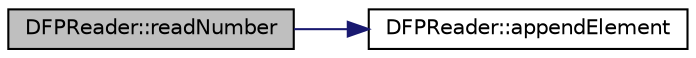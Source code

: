 digraph "DFPReader::readNumber"
{
  edge [fontname="Helvetica",fontsize="10",labelfontname="Helvetica",labelfontsize="10"];
  node [fontname="Helvetica",fontsize="10",shape=record];
  rankdir="LR";
  Node17 [label="DFPReader::readNumber",height=0.2,width=0.4,color="black", fillcolor="grey75", style="filled", fontcolor="black"];
  Node17 -> Node18 [color="midnightblue",fontsize="10",style="solid",fontname="Helvetica"];
  Node18 [label="DFPReader::appendElement",height=0.2,width=0.4,color="black", fillcolor="white", style="filled",URL="$classDFPReader.html#a9cbb46808219d8030ba675274c208424"];
}
